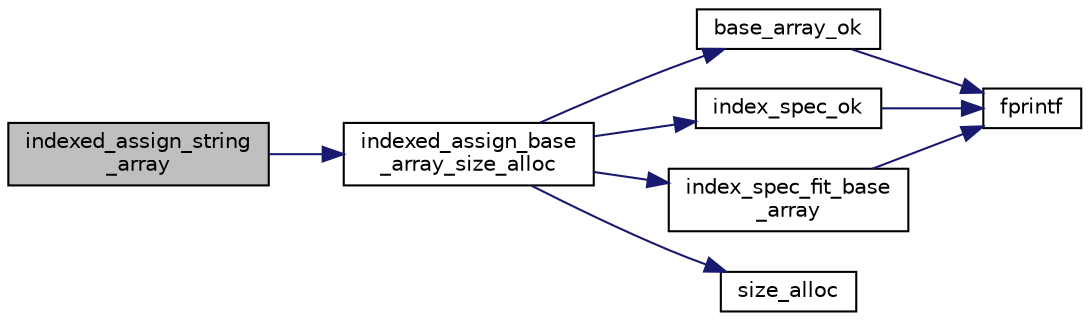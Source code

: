 digraph "indexed_assign_string_array"
{
  edge [fontname="Helvetica",fontsize="10",labelfontname="Helvetica",labelfontsize="10"];
  node [fontname="Helvetica",fontsize="10",shape=record];
  rankdir="LR";
  Node124 [label="indexed_assign_string\l_array",height=0.2,width=0.4,color="black", fillcolor="grey75", style="filled", fontcolor="black"];
  Node124 -> Node125 [color="midnightblue",fontsize="10",style="solid",fontname="Helvetica"];
  Node125 [label="indexed_assign_base\l_array_size_alloc",height=0.2,width=0.4,color="black", fillcolor="white", style="filled",URL="$db/dfd/base__array_8c.html#a8b783d729181b02a02b2c5a99bc8d98b"];
  Node125 -> Node126 [color="midnightblue",fontsize="10",style="solid",fontname="Helvetica"];
  Node126 [label="base_array_ok",height=0.2,width=0.4,color="black", fillcolor="white", style="filled",URL="$db/dfd/base__array_8c.html#a895313556a445d2770ac737d062b47dd"];
  Node126 -> Node127 [color="midnightblue",fontsize="10",style="solid",fontname="Helvetica"];
  Node127 [label="fprintf",height=0.2,width=0.4,color="black", fillcolor="white", style="filled",URL="$d2/d8c/examplehs038_8m.html#ae272956ea74f28b2f067d455fead331f"];
  Node125 -> Node128 [color="midnightblue",fontsize="10",style="solid",fontname="Helvetica"];
  Node128 [label="index_spec_ok",height=0.2,width=0.4,color="black", fillcolor="white", style="filled",URL="$d7/d73/index__spec_8c.html#ada5b79ca03fbaf1e08f643f608865d18"];
  Node128 -> Node127 [color="midnightblue",fontsize="10",style="solid",fontname="Helvetica"];
  Node125 -> Node129 [color="midnightblue",fontsize="10",style="solid",fontname="Helvetica"];
  Node129 [label="index_spec_fit_base\l_array",height=0.2,width=0.4,color="black", fillcolor="white", style="filled",URL="$db/dfd/base__array_8c.html#a278f5bf5c79deea8f2ba2e480792e93d"];
  Node129 -> Node127 [color="midnightblue",fontsize="10",style="solid",fontname="Helvetica"];
  Node125 -> Node130 [color="midnightblue",fontsize="10",style="solid",fontname="Helvetica"];
  Node130 [label="size_alloc",height=0.2,width=0.4,color="black", fillcolor="white", style="filled",URL="$d6/de0/memory__pool_8c.html#ac07274f51cb387c8cf128ba0532d7b84"];
}

